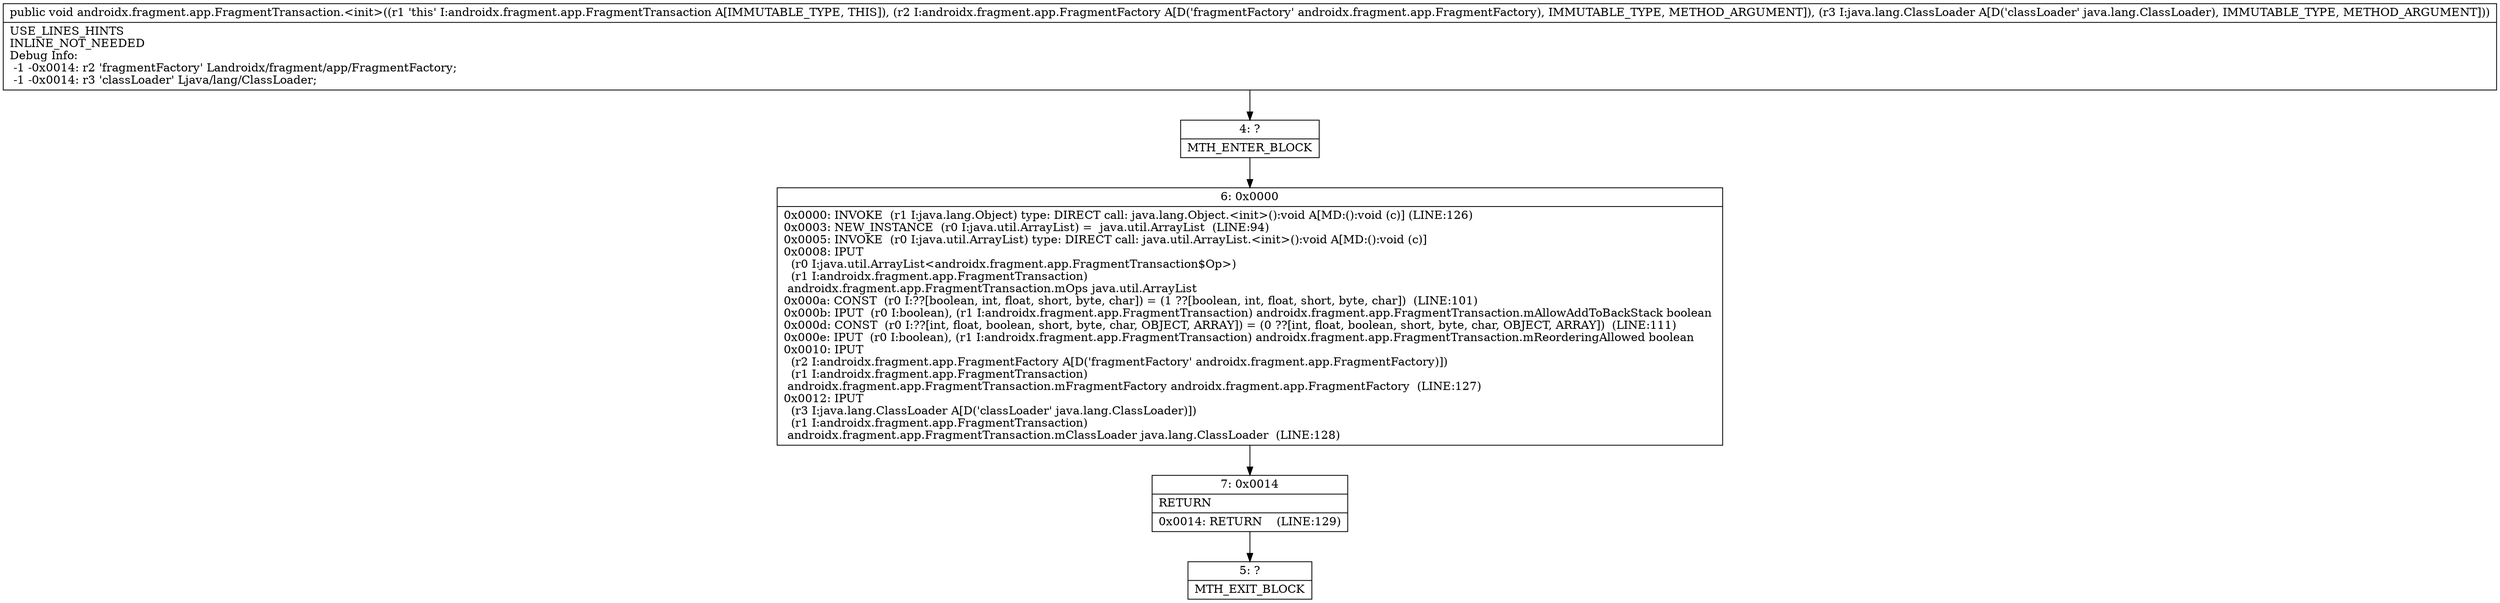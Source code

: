 digraph "CFG forandroidx.fragment.app.FragmentTransaction.\<init\>(Landroidx\/fragment\/app\/FragmentFactory;Ljava\/lang\/ClassLoader;)V" {
Node_4 [shape=record,label="{4\:\ ?|MTH_ENTER_BLOCK\l}"];
Node_6 [shape=record,label="{6\:\ 0x0000|0x0000: INVOKE  (r1 I:java.lang.Object) type: DIRECT call: java.lang.Object.\<init\>():void A[MD:():void (c)] (LINE:126)\l0x0003: NEW_INSTANCE  (r0 I:java.util.ArrayList) =  java.util.ArrayList  (LINE:94)\l0x0005: INVOKE  (r0 I:java.util.ArrayList) type: DIRECT call: java.util.ArrayList.\<init\>():void A[MD:():void (c)]\l0x0008: IPUT  \l  (r0 I:java.util.ArrayList\<androidx.fragment.app.FragmentTransaction$Op\>)\l  (r1 I:androidx.fragment.app.FragmentTransaction)\l androidx.fragment.app.FragmentTransaction.mOps java.util.ArrayList \l0x000a: CONST  (r0 I:??[boolean, int, float, short, byte, char]) = (1 ??[boolean, int, float, short, byte, char])  (LINE:101)\l0x000b: IPUT  (r0 I:boolean), (r1 I:androidx.fragment.app.FragmentTransaction) androidx.fragment.app.FragmentTransaction.mAllowAddToBackStack boolean \l0x000d: CONST  (r0 I:??[int, float, boolean, short, byte, char, OBJECT, ARRAY]) = (0 ??[int, float, boolean, short, byte, char, OBJECT, ARRAY])  (LINE:111)\l0x000e: IPUT  (r0 I:boolean), (r1 I:androidx.fragment.app.FragmentTransaction) androidx.fragment.app.FragmentTransaction.mReorderingAllowed boolean \l0x0010: IPUT  \l  (r2 I:androidx.fragment.app.FragmentFactory A[D('fragmentFactory' androidx.fragment.app.FragmentFactory)])\l  (r1 I:androidx.fragment.app.FragmentTransaction)\l androidx.fragment.app.FragmentTransaction.mFragmentFactory androidx.fragment.app.FragmentFactory  (LINE:127)\l0x0012: IPUT  \l  (r3 I:java.lang.ClassLoader A[D('classLoader' java.lang.ClassLoader)])\l  (r1 I:androidx.fragment.app.FragmentTransaction)\l androidx.fragment.app.FragmentTransaction.mClassLoader java.lang.ClassLoader  (LINE:128)\l}"];
Node_7 [shape=record,label="{7\:\ 0x0014|RETURN\l|0x0014: RETURN    (LINE:129)\l}"];
Node_5 [shape=record,label="{5\:\ ?|MTH_EXIT_BLOCK\l}"];
MethodNode[shape=record,label="{public void androidx.fragment.app.FragmentTransaction.\<init\>((r1 'this' I:androidx.fragment.app.FragmentTransaction A[IMMUTABLE_TYPE, THIS]), (r2 I:androidx.fragment.app.FragmentFactory A[D('fragmentFactory' androidx.fragment.app.FragmentFactory), IMMUTABLE_TYPE, METHOD_ARGUMENT]), (r3 I:java.lang.ClassLoader A[D('classLoader' java.lang.ClassLoader), IMMUTABLE_TYPE, METHOD_ARGUMENT]))  | USE_LINES_HINTS\lINLINE_NOT_NEEDED\lDebug Info:\l  \-1 \-0x0014: r2 'fragmentFactory' Landroidx\/fragment\/app\/FragmentFactory;\l  \-1 \-0x0014: r3 'classLoader' Ljava\/lang\/ClassLoader;\l}"];
MethodNode -> Node_4;Node_4 -> Node_6;
Node_6 -> Node_7;
Node_7 -> Node_5;
}


